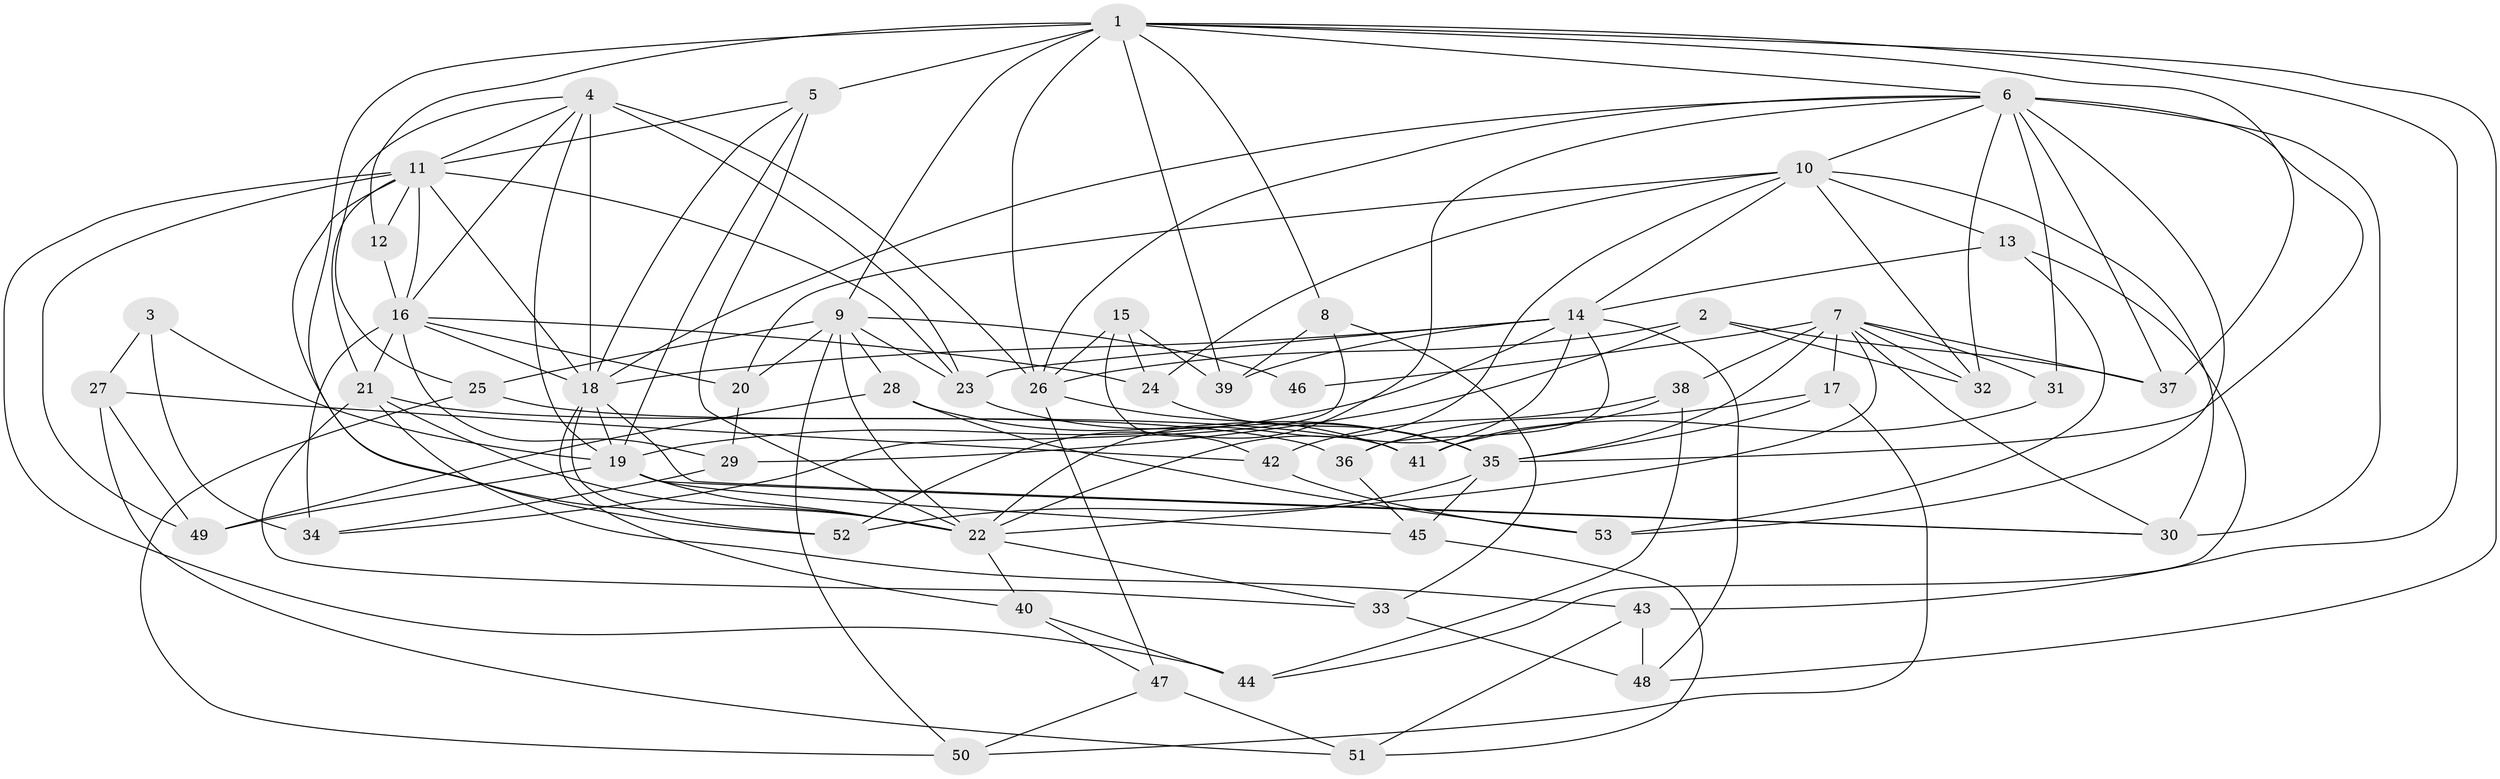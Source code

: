 // original degree distribution, {4: 1.0}
// Generated by graph-tools (version 1.1) at 2025/38/03/09/25 02:38:01]
// undirected, 53 vertices, 141 edges
graph export_dot {
graph [start="1"]
  node [color=gray90,style=filled];
  1;
  2;
  3;
  4;
  5;
  6;
  7;
  8;
  9;
  10;
  11;
  12;
  13;
  14;
  15;
  16;
  17;
  18;
  19;
  20;
  21;
  22;
  23;
  24;
  25;
  26;
  27;
  28;
  29;
  30;
  31;
  32;
  33;
  34;
  35;
  36;
  37;
  38;
  39;
  40;
  41;
  42;
  43;
  44;
  45;
  46;
  47;
  48;
  49;
  50;
  51;
  52;
  53;
  1 -- 5 [weight=2.0];
  1 -- 6 [weight=1.0];
  1 -- 8 [weight=1.0];
  1 -- 9 [weight=1.0];
  1 -- 12 [weight=1.0];
  1 -- 22 [weight=1.0];
  1 -- 26 [weight=1.0];
  1 -- 37 [weight=1.0];
  1 -- 39 [weight=1.0];
  1 -- 43 [weight=1.0];
  1 -- 48 [weight=1.0];
  2 -- 26 [weight=1.0];
  2 -- 29 [weight=1.0];
  2 -- 32 [weight=1.0];
  2 -- 37 [weight=1.0];
  3 -- 19 [weight=2.0];
  3 -- 27 [weight=1.0];
  3 -- 34 [weight=1.0];
  4 -- 11 [weight=1.0];
  4 -- 16 [weight=1.0];
  4 -- 18 [weight=3.0];
  4 -- 19 [weight=1.0];
  4 -- 23 [weight=1.0];
  4 -- 25 [weight=1.0];
  4 -- 26 [weight=2.0];
  5 -- 11 [weight=1.0];
  5 -- 18 [weight=1.0];
  5 -- 19 [weight=1.0];
  5 -- 22 [weight=1.0];
  6 -- 10 [weight=1.0];
  6 -- 18 [weight=1.0];
  6 -- 26 [weight=1.0];
  6 -- 30 [weight=2.0];
  6 -- 31 [weight=1.0];
  6 -- 32 [weight=1.0];
  6 -- 35 [weight=1.0];
  6 -- 37 [weight=1.0];
  6 -- 52 [weight=1.0];
  6 -- 53 [weight=1.0];
  7 -- 17 [weight=1.0];
  7 -- 22 [weight=1.0];
  7 -- 30 [weight=1.0];
  7 -- 31 [weight=2.0];
  7 -- 32 [weight=1.0];
  7 -- 35 [weight=1.0];
  7 -- 37 [weight=1.0];
  7 -- 38 [weight=1.0];
  7 -- 46 [weight=3.0];
  8 -- 33 [weight=1.0];
  8 -- 34 [weight=1.0];
  8 -- 39 [weight=1.0];
  9 -- 20 [weight=1.0];
  9 -- 22 [weight=1.0];
  9 -- 23 [weight=1.0];
  9 -- 25 [weight=1.0];
  9 -- 28 [weight=1.0];
  9 -- 46 [weight=1.0];
  9 -- 50 [weight=1.0];
  10 -- 13 [weight=1.0];
  10 -- 14 [weight=1.0];
  10 -- 20 [weight=1.0];
  10 -- 22 [weight=1.0];
  10 -- 24 [weight=1.0];
  10 -- 30 [weight=1.0];
  10 -- 32 [weight=1.0];
  11 -- 12 [weight=1.0];
  11 -- 16 [weight=1.0];
  11 -- 18 [weight=1.0];
  11 -- 21 [weight=1.0];
  11 -- 23 [weight=1.0];
  11 -- 44 [weight=1.0];
  11 -- 49 [weight=1.0];
  11 -- 52 [weight=1.0];
  12 -- 16 [weight=2.0];
  13 -- 14 [weight=1.0];
  13 -- 44 [weight=1.0];
  13 -- 53 [weight=1.0];
  14 -- 18 [weight=1.0];
  14 -- 19 [weight=1.0];
  14 -- 22 [weight=1.0];
  14 -- 23 [weight=2.0];
  14 -- 36 [weight=1.0];
  14 -- 39 [weight=1.0];
  14 -- 48 [weight=1.0];
  15 -- 24 [weight=1.0];
  15 -- 26 [weight=1.0];
  15 -- 39 [weight=1.0];
  15 -- 42 [weight=1.0];
  16 -- 18 [weight=1.0];
  16 -- 20 [weight=1.0];
  16 -- 21 [weight=3.0];
  16 -- 24 [weight=1.0];
  16 -- 29 [weight=1.0];
  16 -- 34 [weight=1.0];
  17 -- 35 [weight=1.0];
  17 -- 36 [weight=1.0];
  17 -- 50 [weight=1.0];
  18 -- 19 [weight=1.0];
  18 -- 30 [weight=1.0];
  18 -- 40 [weight=1.0];
  18 -- 52 [weight=1.0];
  19 -- 22 [weight=1.0];
  19 -- 30 [weight=1.0];
  19 -- 45 [weight=1.0];
  19 -- 49 [weight=1.0];
  20 -- 29 [weight=1.0];
  21 -- 22 [weight=1.0];
  21 -- 33 [weight=1.0];
  21 -- 36 [weight=1.0];
  21 -- 43 [weight=1.0];
  22 -- 33 [weight=1.0];
  22 -- 40 [weight=1.0];
  23 -- 35 [weight=1.0];
  24 -- 35 [weight=1.0];
  25 -- 41 [weight=1.0];
  25 -- 50 [weight=1.0];
  26 -- 41 [weight=1.0];
  26 -- 47 [weight=1.0];
  27 -- 42 [weight=1.0];
  27 -- 49 [weight=1.0];
  27 -- 51 [weight=1.0];
  28 -- 35 [weight=1.0];
  28 -- 49 [weight=1.0];
  28 -- 53 [weight=1.0];
  29 -- 34 [weight=1.0];
  31 -- 41 [weight=1.0];
  33 -- 48 [weight=1.0];
  35 -- 45 [weight=1.0];
  35 -- 52 [weight=1.0];
  36 -- 45 [weight=1.0];
  38 -- 41 [weight=1.0];
  38 -- 42 [weight=1.0];
  38 -- 44 [weight=1.0];
  40 -- 44 [weight=1.0];
  40 -- 47 [weight=1.0];
  42 -- 53 [weight=1.0];
  43 -- 48 [weight=1.0];
  43 -- 51 [weight=1.0];
  45 -- 51 [weight=1.0];
  47 -- 50 [weight=1.0];
  47 -- 51 [weight=1.0];
}
